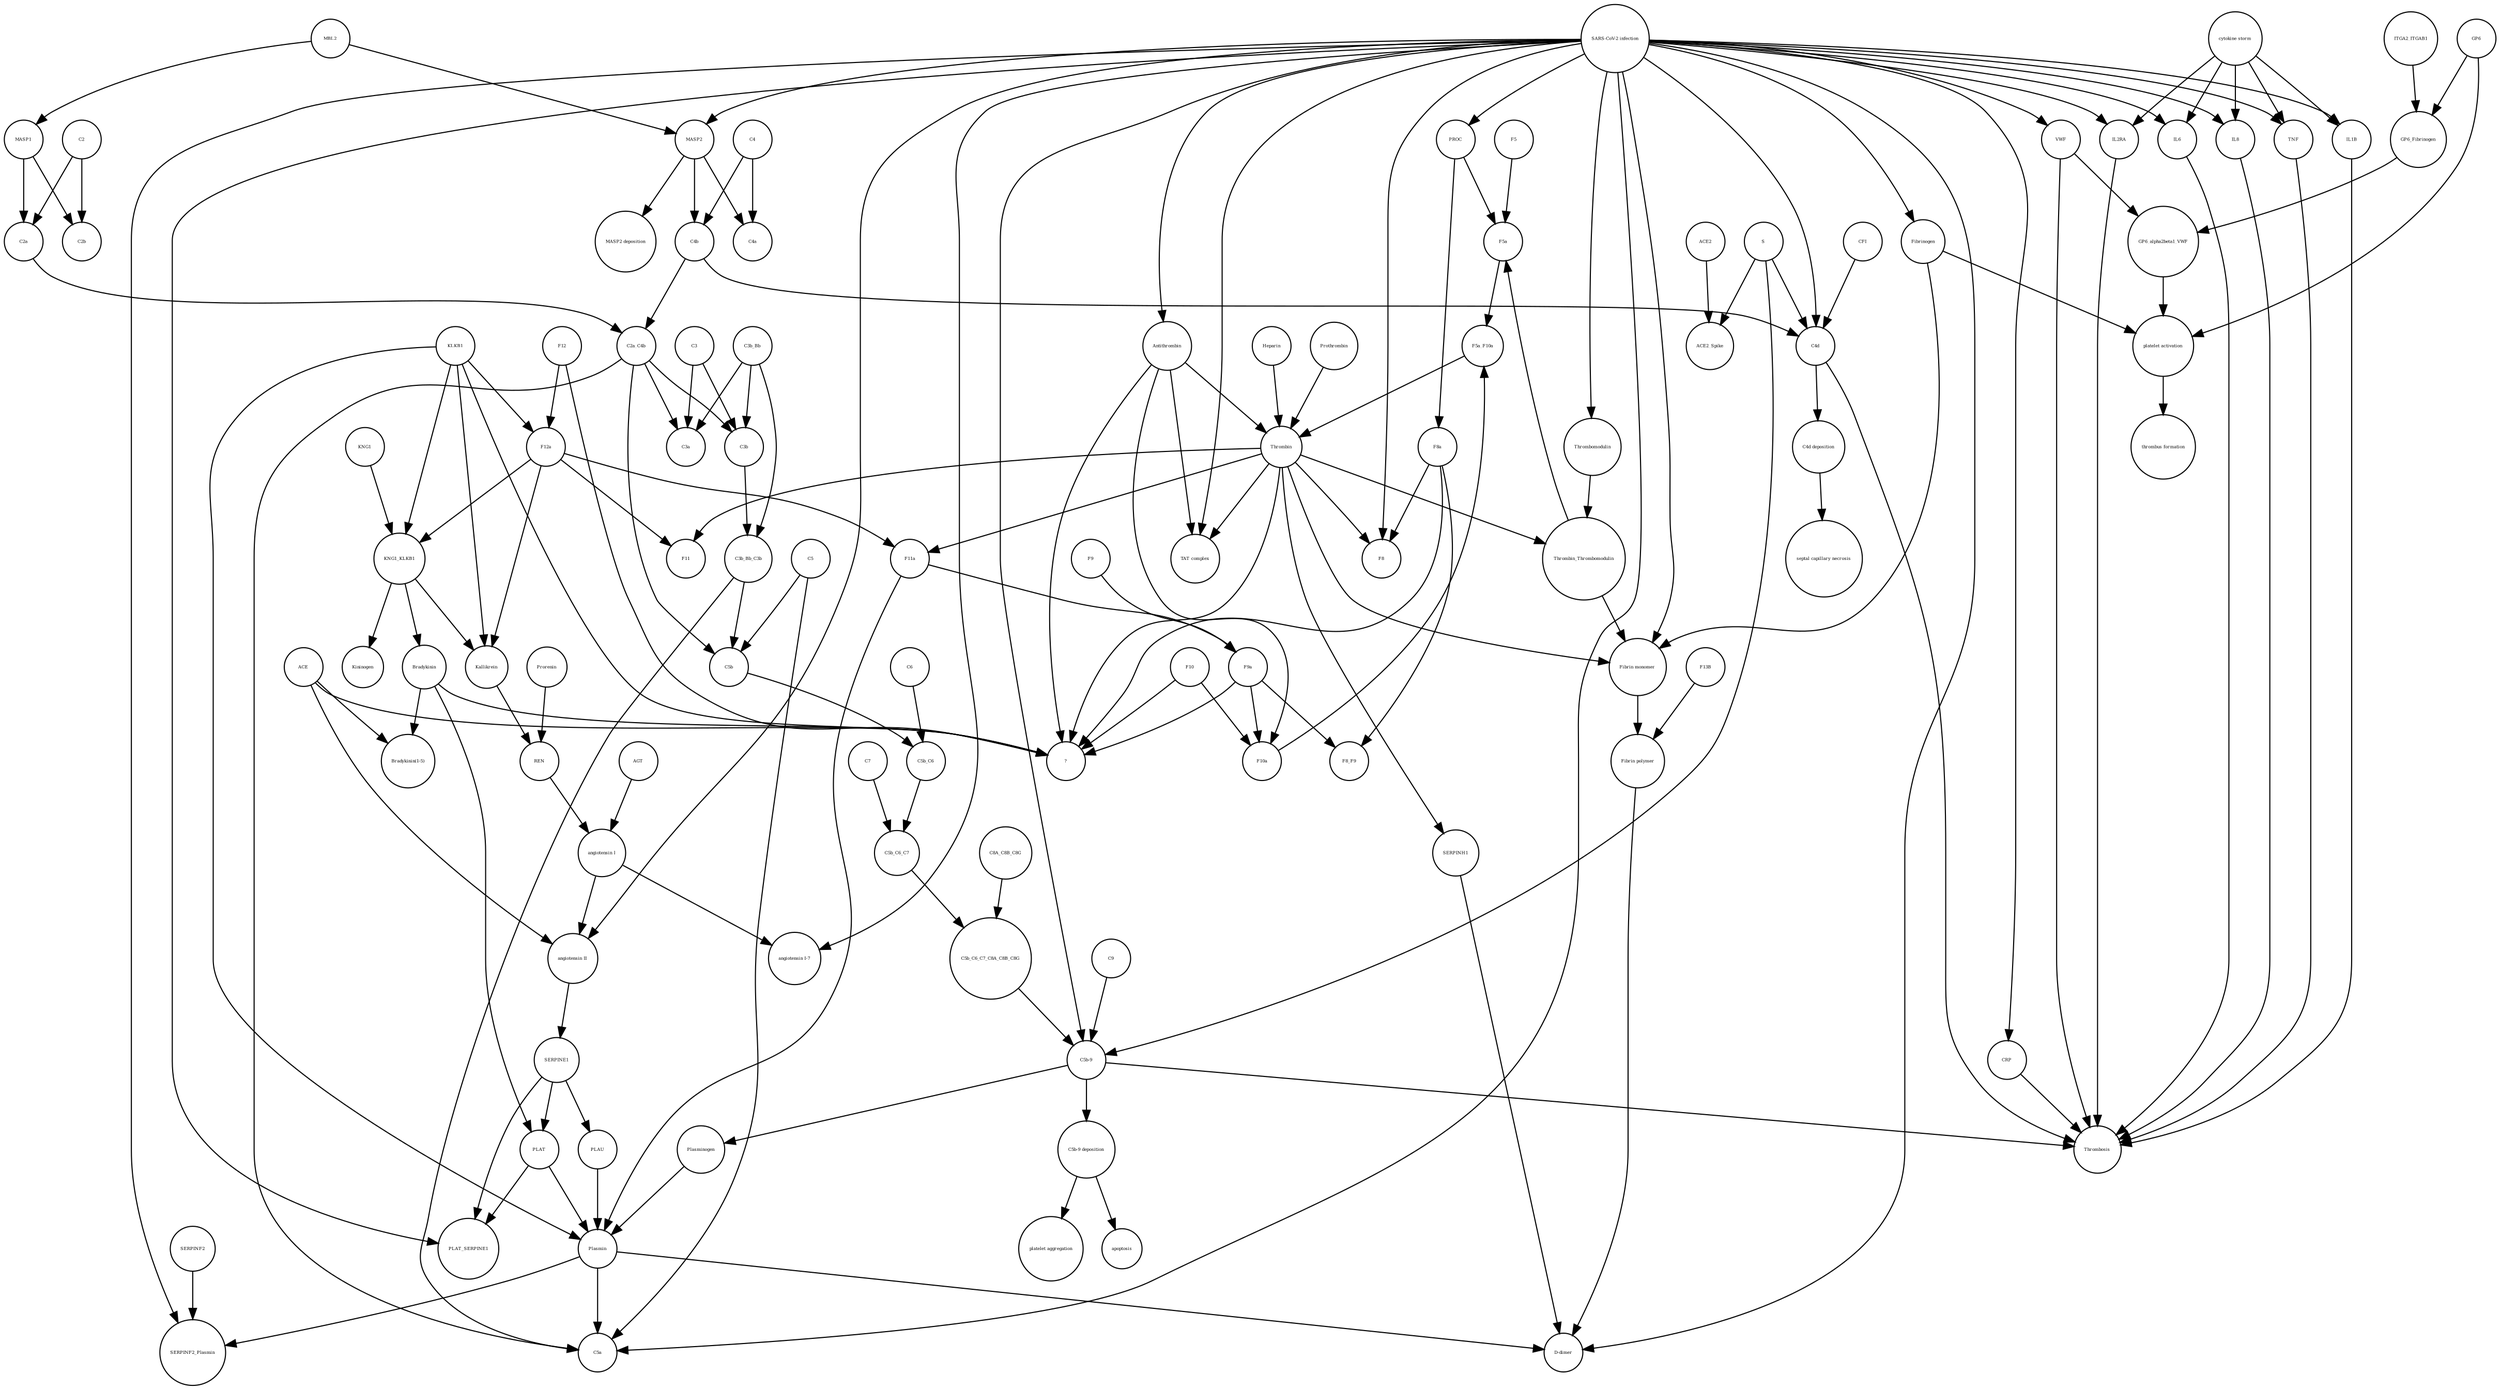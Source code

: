 strict digraph  {
SERPINF2_Plasmin [annotation="", bipartite=0, cls=complex, fontsize=4, label=SERPINF2_Plasmin, shape=circle];
C4a [annotation="", bipartite=0, cls=macromolecule, fontsize=4, label=C4a, shape=circle];
CFI [annotation="urn_miriam_hgnc_HGNC%3A2771", bipartite=0, cls=macromolecule, fontsize=4, label=CFI, shape=circle];
SERPINH1 [annotation="urn_miriam_hgnc_HGNC%3A1546", bipartite=0, cls=macromolecule, fontsize=4, label=SERPINH1, shape=circle];
C3 [annotation="urn_miriam_hgnc_HGNC%3A1318", bipartite=0, cls=macromolecule, fontsize=4, label=C3, shape=circle];
apoptosis [annotation="urn_miriam_obo.go_GO%3A0006915", bipartite=0, cls=phenotype, fontsize=4, label=apoptosis, shape=circle];
SERPINE1 [annotation="urn_miriam_hgnc_HGNC%3A8593", bipartite=0, cls=macromolecule, fontsize=4, label=SERPINE1, shape=circle];
"angiotensin I" [annotation="urn_miriam_obo.chebi_CHEBI%3A2718", bipartite=0, cls="simple chemical", fontsize=4, label="angiotensin I", shape=circle];
F12a [annotation="urn_miriam_hgnc_HGNC%3A3530", bipartite=0, cls=macromolecule, fontsize=4, label=F12a, shape=circle];
Kininogen [annotation="urn_miriam_hgnc_HGNC%3A6383", bipartite=0, cls=macromolecule, fontsize=4, label=Kininogen, shape=circle];
C3a [annotation="", bipartite=0, cls=macromolecule, fontsize=4, label=C3a, shape=circle];
"TAT complex" [annotation=urn_miriam_pubmed_22930518, bipartite=0, cls=complex, fontsize=4, label="TAT complex", shape=circle];
C5b [annotation="", bipartite=0, cls=macromolecule, fontsize=4, label=C5b, shape=circle];
"MASP2 deposition" [annotation="", bipartite=0, cls=phenotype, fontsize=4, label="MASP2 deposition", shape=circle];
"angiotensin I-7" [annotation="urn_miriam_obo.chebi_CHEBI%3A55438", bipartite=0, cls="simple chemical", fontsize=4, label="angiotensin I-7", shape=circle];
PLAU [annotation="", bipartite=0, cls=macromolecule, fontsize=4, label=PLAU, shape=circle];
C4d [annotation="", bipartite=0, cls=macromolecule, fontsize=4, label=C4d, shape=circle];
F10a [annotation="urn_miriam_hgnc_HGNC%3A3528", bipartite=0, cls=macromolecule, fontsize=4, label=F10a, shape=circle];
TNF [annotation=urn_miriam_hgnc_11892, bipartite=0, cls=macromolecule, fontsize=4, label=TNF, shape=circle];
F11a [annotation="urn_miriam_hgnc_HGNC%3A3529", bipartite=0, cls=macromolecule, fontsize=4, label=F11a, shape=circle];
Heparin [annotation="urn_miriam_pubmed_708377|urn_miriam_obo.chebi_CHEBI%3A28304", bipartite=0, cls="simple chemical", fontsize=4, label=Heparin, shape=circle];
ACE [annotation="urn_miriam_hgnc_HGNC%3A2707", bipartite=0, cls=macromolecule, fontsize=4, label=ACE, shape=circle];
REN [annotation="urn_miriam_hgnc_HGNC%3A9958", bipartite=0, cls=macromolecule, fontsize=4, label=REN, shape=circle];
C2a_C4b [annotation="", bipartite=0, cls=complex, fontsize=4, label=C2a_C4b, shape=circle];
Thrombin [annotation="urn_miriam_hgnc_HGNC%3A3535", bipartite=0, cls=macromolecule, fontsize=4, label=Thrombin, shape=circle];
C5b_C6_C7 [annotation=urn_miriam_pubmed_28630159, bipartite=0, cls=complex, fontsize=4, label=C5b_C6_C7, shape=circle];
KNG1_KLKB1 [annotation=urn_miriam_pubmed_17598838, bipartite=0, cls=complex, fontsize=4, label=KNG1_KLKB1, shape=circle];
"C5b-9" [annotation="", bipartite=0, cls=complex, fontsize=4, label="C5b-9", shape=circle];
Plasminogen [annotation="urn_miriam_hgnc_HGNC%3A9071", bipartite=0, cls=macromolecule, fontsize=4, label=Plasminogen, shape=circle];
F11 [annotation="urn_miriam_hgnc_HGNC%3A3529", bipartite=0, cls=macromolecule, fontsize=4, label=F11, shape=circle];
F5a [annotation="urn_miriam_hgnc_HGNC%3A3542", bipartite=0, cls=macromolecule, fontsize=4, label=F5a, shape=circle];
C3b_Bb_C3b [annotation="urn_miriam_pubmed_12440962|urn_miriam_brenda_34.4.21.47", bipartite=0, cls=complex, fontsize=4, label=C3b_Bb_C3b, shape=circle];
C2 [annotation="urn_miriam_hgnc_HGNC%3A1248", bipartite=0, cls=macromolecule, fontsize=4, label=C2, shape=circle];
C2a [annotation="", bipartite=0, cls=macromolecule, fontsize=4, label=C2a, shape=circle];
Bradykinin [annotation="urn_miriam_obo.chebi_CHEBI%3A3165", bipartite=0, cls=macromolecule, fontsize=4, label=Bradykinin, shape=circle];
F5a_F10a [annotation=urn_miriam_pubmed_2303476, bipartite=0, cls=complex, fontsize=4, label=F5a_F10a, shape=circle];
F13B [annotation="", bipartite=0, cls=macromolecule, fontsize=4, label=F13B, shape=circle];
Kallikrein [annotation=urn_miriam_hgnc_6371, bipartite=0, cls=macromolecule, fontsize=4, label=Kallikrein, shape=circle];
F8 [annotation="urn_miriam_hgnc_HGNC%3A3546", bipartite=0, cls=macromolecule, fontsize=4, label=F8, shape=circle];
S [annotation="urn_miriam_uniprot_P0DTC2|urn_miriam_uniprot_P59594", bipartite=0, cls=macromolecule, fontsize=4, label=S, shape=circle];
ITGA2_ITGAB1 [annotation="urn_miriam_intact_EBI-16428357", bipartite=0, cls=complex, fontsize=4, label=ITGA2_ITGAB1, shape=circle];
"septal capillary necrosis" [annotation="", bipartite=0, cls=phenotype, fontsize=4, label="septal capillary necrosis", shape=circle];
"angiotensin II" [annotation="urn_miriam_obo.chebi_CHEBI%3A2718", bipartite=0, cls="simple chemical", fontsize=4, label="angiotensin II", shape=circle];
F5 [annotation="urn_miriam_hgnc_HGNC%3A3541", bipartite=0, cls=macromolecule, fontsize=4, label=F5, shape=circle];
PROC [annotation="urn_miriam_hgnc_HGNC%3A9451", bipartite=0, cls=macromolecule, fontsize=4, label=PROC, shape=circle];
C9 [annotation="urn_miriam_hgnc_HGNC%3A1358", bipartite=0, cls=macromolecule, fontsize=4, label=C9, shape=circle];
"C5b-9 deposition" [annotation="", bipartite=0, cls=phenotype, fontsize=4, label="C5b-9 deposition", shape=circle];
F12 [annotation="urn_miriam_hgnc_HGNC%3A3530", bipartite=0, cls=macromolecule, fontsize=4, label=F12, shape=circle];
"Bradykinin(1-5)" [annotation="", bipartite=0, cls=macromolecule, fontsize=4, label="Bradykinin(1-5)", shape=circle];
C5b_C6 [annotation="", bipartite=0, cls=complex, fontsize=4, label=C5b_C6, shape=circle];
VWF [annotation="urn_miriam_hgnc_HGNC%3A12726", bipartite=0, cls=macromolecule, fontsize=4, label=VWF, shape=circle];
C8A_C8B_C8G [annotation="", bipartite=0, cls=complex, fontsize=4, label=C8A_C8B_C8G, shape=circle];
MBL2 [annotation=urn_miriam_hgnc_6902, bipartite=0, cls=macromolecule, fontsize=4, label=MBL2, shape=circle];
Thrombin_Thrombomodulin [annotation="urn_miriam_pubmed_6282863|urn_miriam_taxonomy_9986", bipartite=0, cls=complex, fontsize=4, label=Thrombin_Thrombomodulin, shape=circle];
F8a [annotation="urn_miriam_hgnc_HGNC%3A3546", bipartite=0, cls=macromolecule, fontsize=4, label=F8a, shape=circle];
SERPINF2 [annotation="urn_miriam_hgnc_HGNC%3A9075", bipartite=0, cls=macromolecule, fontsize=4, label=SERPINF2, shape=circle];
C3b_Bb [annotation="urn_miriam_pubmed_12440962|urn_miriam_brenda_3.4.21.47", bipartite=0, cls=complex, fontsize=4, label=C3b_Bb, shape=circle];
Prorenin [annotation="", bipartite=0, cls=macromolecule, fontsize=4, label=Prorenin, shape=circle];
C2b [annotation="", bipartite=0, cls=macromolecule, fontsize=4, label=C2b, shape=circle];
"SARS-CoV-2 infection" [annotation=urn_miriam_taxonomy_2697049, bipartite=0, cls=phenotype, fontsize=4, label="SARS-CoV-2 infection", shape=circle];
C3b [annotation="", bipartite=0, cls=macromolecule, fontsize=4, label=C3b, shape=circle];
IL1B [annotation=urn_miriam_hgnc_5992, bipartite=0, cls=macromolecule, fontsize=4, label=IL1B, shape=circle];
IL2RA [annotation="urn_miriam_hgnc_HGNC%3A6008", bipartite=0, cls=macromolecule, fontsize=4, label=IL2RA, shape=circle];
MASP2 [annotation=urn_miriam_hgnc_6902, bipartite=0, cls=macromolecule, fontsize=4, label=MASP2, shape=circle];
AGT [annotation="urn_miriam_hgnc_HGNC%3A333", bipartite=0, cls=macromolecule, fontsize=4, label=AGT, shape=circle];
"D-dimer" [annotation=urn_miriam_pubmed_19008457, bipartite=0, cls=macromolecule, fontsize=4, label="D-dimer", shape=circle];
GP6 [annotation=urn_miriam_hgnc_14388, bipartite=0, cls=macromolecule, fontsize=4, label=GP6, shape=circle];
"cytokine storm" [annotation=urn_miriam_pubmed_2504360, bipartite=0, cls=phenotype, fontsize=4, label="cytokine storm", shape=circle];
"Fibrin monomer" [annotation="", bipartite=0, cls=macromolecule, fontsize=4, label="Fibrin monomer", shape=circle];
"platelet aggregation" [annotation="urn_miriam_obo.go_GO%3A0030168", bipartite=0, cls=phenotype, fontsize=4, label="platelet aggregation", shape=circle];
C5b_C6_C7_C8A_C8B_C8G [annotation=urn_miriam_pubmed_28630159, bipartite=0, cls=complex, fontsize=4, label=C5b_C6_C7_C8A_C8B_C8G, shape=circle];
F9a [annotation="", bipartite=0, cls=macromolecule, fontsize=4, label=F9a, shape=circle];
Antithrombin [annotation="urn_miriam_hgnc_HGNC%3A775", bipartite=0, cls=macromolecule, fontsize=4, label=Antithrombin, shape=circle];
"C4d deposition" [annotation="", bipartite=0, cls=phenotype, fontsize=4, label="C4d deposition", shape=circle];
IL6 [annotation=urn_miriam_hgnc_6018, bipartite=0, cls=macromolecule, fontsize=4, label=IL6, shape=circle];
C5 [annotation="urn_miriam_hgnc_HGNC%3A1331", bipartite=0, cls=macromolecule, fontsize=4, label=C5, shape=circle];
ACE2_Spike [annotation="", bipartite=0, cls=complex, fontsize=4, label=ACE2_Spike, shape=circle];
ACE2 [annotation="urn_miriam_hgnc_HGNC%3A13557", bipartite=0, cls=macromolecule, fontsize=4, label=ACE2, shape=circle];
MASP1 [annotation="urn_miriam_hgnc_HGNC%3A6901", bipartite=0, cls=macromolecule, fontsize=4, label=MASP1, shape=circle];
Prothrombin [annotation="urn_miriam_hgnc_HGNC%3A3535", bipartite=0, cls=macromolecule, fontsize=4, label=Prothrombin, shape=circle];
"?" [annotation="", bipartite=0, cls=macromolecule, fontsize=4, label="?", shape=circle];
IL8 [annotation="urn_miriam_hgnc_HGNC%3A6025", bipartite=0, cls=macromolecule, fontsize=4, label=IL8, shape=circle];
C4b [annotation="", bipartite=0, cls=macromolecule, fontsize=4, label=C4b, shape=circle];
C5a [annotation="", bipartite=0, cls=macromolecule, fontsize=4, label=C5a, shape=circle];
PLAT_SERPINE1 [annotation=urn_miriam_pubmed_22449964, bipartite=0, cls=complex, fontsize=4, label=PLAT_SERPINE1, shape=circle];
F8_F9 [annotation=urn_miriam_pubmed_22471307, bipartite=0, cls=complex, fontsize=4, label=F8_F9, shape=circle];
C6 [annotation="urn_miriam_hgnc_HGNC%3A1339", bipartite=0, cls=macromolecule, fontsize=4, label=C6, shape=circle];
KNG1 [annotation="urn_miriam_hgnc.symbol_6383", bipartite=0, cls=macromolecule, fontsize=4, label=KNG1, shape=circle];
C7 [annotation="urn_miriam_hgnc_HGNC%3A1346", bipartite=0, cls=macromolecule, fontsize=4, label=C7, shape=circle];
Thrombosis [annotation="urn_miriam_mesh_D013923|urn_miriam_mesh_D055806", bipartite=0, cls=phenotype, fontsize=4, label=Thrombosis, shape=circle];
Plasmin [annotation="urn_miriam_hgnc_HGNC%3A9051", bipartite=0, cls=macromolecule, fontsize=4, label=Plasmin, shape=circle];
CRP [annotation="urn_miriam_hgnc_HGNC%3A2367", bipartite=0, cls=macromolecule, fontsize=4, label=CRP, shape=circle];
PLAT [annotation="urn_miriam_hgnc_HGNC%3A9051", bipartite=0, cls=macromolecule, fontsize=4, label=PLAT, shape=circle];
C4 [annotation="", bipartite=0, cls=macromolecule, fontsize=4, label=C4, shape=circle];
"Fibrin polymer" [annotation="", bipartite=0, cls=macromolecule, fontsize=4, label="Fibrin polymer", shape=circle];
F10 [annotation="urn_miriam_hgnc_HGNC%3A3528", bipartite=0, cls=macromolecule, fontsize=4, label=F10, shape=circle];
"platelet activation" [annotation="urn_miriam_obo.go_GO%3A0030168", bipartite=0, cls=phenotype, fontsize=4, label="platelet activation", shape=circle];
"thrombus formation" [annotation="", bipartite=0, cls=phenotype, fontsize=4, label="thrombus formation", shape=circle];
F9 [annotation="urn_miriam_hgnc_HGNC%3A35531", bipartite=0, cls=macromolecule, fontsize=4, label=F9, shape=circle];
GP6_Fibrinogen [annotation="", bipartite=0, cls=complex, fontsize=4, label=GP6_Fibrinogen, shape=circle];
KLKB1 [annotation=urn_miriam_hgnc_6371, bipartite=0, cls=macromolecule, fontsize=4, label=KLKB1, shape=circle];
Fibrinogen [annotation=urn_miriam_pubmed_19296670, bipartite=0, cls=complex, fontsize=4, label=Fibrinogen, shape=circle];
GP6_alpha2beta1_VWF [annotation="", bipartite=0, cls=complex, fontsize=4, label=GP6_alpha2beta1_VWF, shape=circle];
Thrombomodulin [annotation="urn_miriam_hgnc_HGNC%3A11784", bipartite=0, cls=macromolecule, fontsize=4, label=Thrombomodulin, shape=circle];
CFI -> C4d  [annotation=urn_miriam_pubmed_19362461, interaction_type=catalysis];
SERPINH1 -> "D-dimer"  [annotation="urn_miriam_pubmed_29096812|urn_miriam_pubmed_10574983", interaction_type=catalysis];
C3 -> C3b  [annotation="", interaction_type=production];
C3 -> C3a  [annotation="", interaction_type=production];
SERPINE1 -> PLAU  [annotation=urn_miriam_pubmed_21199867, interaction_type=inhibition];
SERPINE1 -> PLAT  [annotation="urn_miriam_pubmed_10373228|urn_miriam_pubmed_2769655", interaction_type=inhibition];
SERPINE1 -> PLAT_SERPINE1  [annotation="", interaction_type=production];
"angiotensin I" -> "angiotensin I-7"  [annotation="", interaction_type=production];
"angiotensin I" -> "angiotensin II"  [annotation="", interaction_type=production];
F12a -> KNG1_KLKB1  [annotation=urn_miriam_pubmed_7944388, interaction_type=catalysis];
F12a -> F11  [annotation="", interaction_type=production];
F12a -> F11a  [annotation="", interaction_type=production];
F12a -> Kallikrein  [annotation=urn_miriam_pubmed_21304106, interaction_type=catalysis];
C5b -> C5b_C6  [annotation="", interaction_type=production];
PLAU -> Plasmin  [annotation=urn_miriam_pubmed_3850647, interaction_type=catalysis];
C4d -> Thrombosis  [annotation="", interaction_type=production];
C4d -> "C4d deposition"  [annotation="", interaction_type=production];
F10a -> F5a_F10a  [annotation="", interaction_type=production];
TNF -> Thrombosis  [annotation="", interaction_type=production];
F11a -> Plasmin  [annotation=urn_miriam_pubmed_3850647, interaction_type=catalysis];
F11a -> F9a  [annotation=urn_miriam_pubmed_9100000, interaction_type=catalysis];
Heparin -> Thrombin  [annotation=urn_miriam_pubmed_15853774, interaction_type=catalysis];
ACE -> "angiotensin II"  [annotation="urn_miriam_taxonomy_9606|urn_miriam_pubmed_190881|urn_miriam_pubmed_10969042", interaction_type=catalysis];
ACE -> "?"  [annotation=urn_miriam_pubmed_10969042, interaction_type=catalysis];
ACE -> "Bradykinin(1-5)"  [annotation=urn_miriam_pubmed_10969042, interaction_type=catalysis];
REN -> "angiotensin I"  [annotation="urn_miriam_pubmed_10585461|urn_miriam_pubmed_30934934|urn_miriam_pubmed_6172448|urn_miriam_taxonomy_9606", interaction_type=catalysis];
C2a_C4b -> C5a  [annotation=urn_miriam_pubmed_28630159, interaction_type=catalysis];
C2a_C4b -> C5b  [annotation=urn_miriam_pubmed_28630159, interaction_type=catalysis];
C2a_C4b -> C3b  [annotation=urn_miriam_pubmed_12440962, interaction_type=catalysis];
C2a_C4b -> C3a  [annotation=urn_miriam_pubmed_12440962, interaction_type=catalysis];
Thrombin -> "Fibrin monomer"  [annotation="urn_miriam_pubmed_6282863|urn_miriam_pubmed_28228446", interaction_type=catalysis];
Thrombin -> "?"  [annotation=urn_miriam_pubmed_15746105, interaction_type=catalysis];
Thrombin -> F8  [annotation=urn_miriam_pubmed_15746105, interaction_type=catalysis];
Thrombin -> F11  [annotation="urn_miriam_pubmed_21304106|urn_miriam_pubmed_8631976", interaction_type=catalysis];
Thrombin -> F11a  [annotation="urn_miriam_pubmed_21304106|urn_miriam_pubmed_8631976", interaction_type=catalysis];
Thrombin -> "TAT complex"  [annotation="", interaction_type=production];
Thrombin -> SERPINH1  [annotation=urn_miriam_pubmed_23809134, interaction_type=catalysis];
Thrombin -> Thrombin_Thrombomodulin  [annotation="", interaction_type=production];
C5b_C6_C7 -> C5b_C6_C7_C8A_C8B_C8G  [annotation="", interaction_type=production];
KNG1_KLKB1 -> Kininogen  [annotation=urn_miriam_isbn_9781482204049, interaction_type=catalysis];
KNG1_KLKB1 -> Kallikrein  [annotation=urn_miriam_isbn_9781482204049, interaction_type=catalysis];
KNG1_KLKB1 -> Bradykinin  [annotation=urn_miriam_isbn_9781482204049, interaction_type=catalysis];
"C5b-9" -> Plasminogen  [annotation="", interaction_type=production];
"C5b-9" -> Thrombosis  [annotation="", interaction_type=production];
"C5b-9" -> "C5b-9 deposition"  [annotation="", interaction_type=production];
Plasminogen -> Plasmin  [annotation="", interaction_type=production];
F5a -> F5a_F10a  [annotation="", interaction_type=production];
C3b_Bb_C3b -> C5a  [annotation=urn_miriam_pubmed_28630159, interaction_type=catalysis];
C3b_Bb_C3b -> C5b  [annotation=urn_miriam_pubmed_28630159, interaction_type=catalysis];
C2 -> C2b  [annotation="", interaction_type=production];
C2 -> C2a  [annotation="", interaction_type=production];
C2a -> C2a_C4b  [annotation="", interaction_type=production];
Bradykinin -> PLAT  [annotation="urn_miriam_pubmed_10373228|urn_miriam_pubmed_2769655", interaction_type=catalysis];
Bradykinin -> "?"  [annotation="", interaction_type=production];
Bradykinin -> "Bradykinin(1-5)"  [annotation="", interaction_type=production];
F5a_F10a -> Thrombin  [annotation="urn_miriam_pubmed_4430674|urn_miriam_pubmed_3818642", interaction_type=catalysis];
F13B -> "Fibrin polymer"  [annotation="urn_miriam_pubmed_29096812|urn_miriam_pubmed_7577232", interaction_type=catalysis];
Kallikrein -> REN  [annotation=urn_miriam_pubmed_12793984, interaction_type=catalysis];
S -> C4d  [annotation="", interaction_type=production];
S -> ACE2_Spike  [annotation="", interaction_type=production];
S -> "C5b-9"  [annotation="", interaction_type=production];
ITGA2_ITGAB1 -> GP6_Fibrinogen  [annotation="", interaction_type=production];
"angiotensin II" -> SERPINE1  [annotation="", interaction_type=production];
F5 -> F5a  [annotation="", interaction_type=production];
PROC -> F5a  [annotation="urn_miriam_pubmed_6282863|urn_miriam_pubmed_6572921|urn_miriam_pubmed_2322551", interaction_type=inhibition];
PROC -> F8a  [annotation="", interaction_type=production];
C9 -> "C5b-9"  [annotation="", interaction_type=production];
"C5b-9 deposition" -> apoptosis  [annotation="", interaction_type=production];
"C5b-9 deposition" -> "platelet aggregation"  [annotation="", interaction_type=production];
F12 -> "?"  [annotation="", interaction_type=production];
F12 -> F12a  [annotation="", interaction_type=production];
C5b_C6 -> C5b_C6_C7  [annotation="", interaction_type=production];
VWF -> GP6_alpha2beta1_VWF  [annotation="", interaction_type=production];
VWF -> Thrombosis  [annotation="", interaction_type=production];
C8A_C8B_C8G -> C5b_C6_C7_C8A_C8B_C8G  [annotation="", interaction_type=production];
MBL2 -> MASP2  [annotation="", interaction_type=production];
MBL2 -> MASP1  [annotation="", interaction_type=production];
Thrombin_Thrombomodulin -> "Fibrin monomer"  [annotation="urn_miriam_pubmed_6282863|urn_miriam_pubmed_28228446", interaction_type=inhibition];
Thrombin_Thrombomodulin -> F5a  [annotation="urn_miriam_pubmed_6282863|urn_miriam_pubmed_6572921|urn_miriam_pubmed_2322551", interaction_type=inhibition];
F8a -> "?"  [annotation="", interaction_type=production];
F8a -> F8  [annotation="", interaction_type=production];
F8a -> F8_F9  [annotation="", interaction_type=production];
SERPINF2 -> SERPINF2_Plasmin  [annotation="", interaction_type=production];
C3b_Bb -> C3b_Bb_C3b  [annotation="", interaction_type=production];
C3b_Bb -> C3b  [annotation=urn_miriam_pubmed_12440962, interaction_type=catalysis];
C3b_Bb -> C3a  [annotation=urn_miriam_pubmed_12440962, interaction_type=catalysis];
Prorenin -> REN  [annotation="", interaction_type=production];
"SARS-CoV-2 infection" -> F8  [annotation="", interaction_type=production];
"SARS-CoV-2 infection" -> "angiotensin I-7"  [annotation=urn_miriam_pubmed_23392115, interaction_type=inhibition];
"SARS-CoV-2 infection" -> Antithrombin  [annotation="", interaction_type=production];
"SARS-CoV-2 infection" -> C4d  [annotation="", interaction_type=production];
"SARS-CoV-2 infection" -> IL2RA  [annotation=urn_miriam_pubmed_32286245, interaction_type=stimulation];
"SARS-CoV-2 infection" -> CRP  [annotation="", interaction_type=production];
"SARS-CoV-2 infection" -> PROC  [annotation="", interaction_type=production];
"SARS-CoV-2 infection" -> "C5b-9"  [annotation="", interaction_type=production];
"SARS-CoV-2 infection" -> TNF  [annotation=urn_miriam_pubmed_32504360, interaction_type=stimulation];
"SARS-CoV-2 infection" -> PLAT_SERPINE1  [annotation="", interaction_type=production];
"SARS-CoV-2 infection" -> IL6  [annotation=urn_miriam_pubmed_32286245, interaction_type=stimulation];
"SARS-CoV-2 infection" -> Fibrinogen  [annotation="", interaction_type=production];
"SARS-CoV-2 infection" -> "D-dimer"  [annotation="", interaction_type=production];
"SARS-CoV-2 infection" -> VWF  [annotation="", interaction_type=production];
"SARS-CoV-2 infection" -> MASP2  [annotation="", interaction_type=production];
"SARS-CoV-2 infection" -> "angiotensin II"  [annotation=urn_miriam_pubmed_32048163, interaction_type=catalysis];
"SARS-CoV-2 infection" -> C5a  [annotation="", interaction_type=production];
"SARS-CoV-2 infection" -> SERPINF2_Plasmin  [annotation="", interaction_type=production];
"SARS-CoV-2 infection" -> IL1B  [annotation=urn_miriam_pubmed_32171193, interaction_type=stimulation];
"SARS-CoV-2 infection" -> "Fibrin monomer"  [annotation="", interaction_type=production];
"SARS-CoV-2 infection" -> "TAT complex"  [annotation="", interaction_type=production];
"SARS-CoV-2 infection" -> Thrombomodulin  [annotation="", interaction_type=production];
"SARS-CoV-2 infection" -> IL8  [annotation=urn_miriam_pubmed_32286245, interaction_type=stimulation];
C3b -> C3b_Bb_C3b  [annotation="", interaction_type=production];
IL1B -> Thrombosis  [annotation="", interaction_type=production];
IL2RA -> Thrombosis  [annotation="", interaction_type=production];
MASP2 -> C4a  [annotation=urn_miriam_pubmed_21664989, interaction_type=catalysis];
MASP2 -> C4b  [annotation=urn_miriam_pubmed_21664989, interaction_type=catalysis];
MASP2 -> "MASP2 deposition"  [annotation="", interaction_type=production];
AGT -> "angiotensin I"  [annotation="", interaction_type=production];
GP6 -> GP6_Fibrinogen  [annotation="", interaction_type=production];
GP6 -> "platelet activation"  [annotation="urn_miriam_pubmed_29472360|urn_miriam_taxonomy_10090", interaction_type=catalysis];
"cytokine storm" -> TNF  [annotation="", interaction_type=production];
"cytokine storm" -> IL8  [annotation="", interaction_type=production];
"cytokine storm" -> IL6  [annotation="", interaction_type=production];
"cytokine storm" -> IL2RA  [annotation="", interaction_type=production];
"cytokine storm" -> IL1B  [annotation="", interaction_type=production];
"Fibrin monomer" -> "Fibrin polymer"  [annotation="", interaction_type=production];
C5b_C6_C7_C8A_C8B_C8G -> "C5b-9"  [annotation="", interaction_type=production];
F9a -> F8_F9  [annotation="", interaction_type=production];
F9a -> "?"  [annotation="urn_miriam_pubmed_11551226|urn_miriam_pubmed_15853774", interaction_type=catalysis];
F9a -> F10a  [annotation="urn_miriam_pubmed_11551226|urn_miriam_pubmed_15853774", interaction_type=catalysis];
Antithrombin -> Thrombin  [annotation=urn_miriam_pubmed_15853774, interaction_type=inhibition];
Antithrombin -> "TAT complex"  [annotation="", interaction_type=production];
Antithrombin -> "?"  [annotation="urn_miriam_pubmed_11551226|urn_miriam_pubmed_15853774", interaction_type=inhibition];
Antithrombin -> F10a  [annotation="urn_miriam_pubmed_11551226|urn_miriam_pubmed_15853774", interaction_type=inhibition];
"C4d deposition" -> "septal capillary necrosis"  [annotation="", interaction_type=production];
IL6 -> Thrombosis  [annotation="", interaction_type=production];
C5 -> C5a  [annotation="", interaction_type=production];
C5 -> C5b  [annotation="", interaction_type=production];
ACE2 -> ACE2_Spike  [annotation="", interaction_type=production];
MASP1 -> C2b  [annotation=urn_miriam_pubmed_10946292, interaction_type=catalysis];
MASP1 -> C2a  [annotation=urn_miriam_pubmed_10946292, interaction_type=catalysis];
Prothrombin -> Thrombin  [annotation="", interaction_type=production];
IL8 -> Thrombosis  [annotation="", interaction_type=production];
C4b -> C4d  [annotation="", interaction_type=production];
C4b -> C2a_C4b  [annotation="", interaction_type=production];
C6 -> C5b_C6  [annotation="", interaction_type=production];
KNG1 -> KNG1_KLKB1  [annotation="", interaction_type=production];
C7 -> C5b_C6_C7  [annotation="", interaction_type=production];
Plasmin -> SERPINF2_Plasmin  [annotation="", interaction_type=production];
Plasmin -> "D-dimer"  [annotation="urn_miriam_pubmed_29096812|urn_miriam_pubmed_10574983", interaction_type=catalysis];
Plasmin -> C5a  [annotation="", interaction_type=production];
CRP -> Thrombosis  [annotation="", interaction_type=production];
PLAT -> Plasmin  [annotation=urn_miriam_pubmed_3850647, interaction_type=catalysis];
PLAT -> PLAT_SERPINE1  [annotation="", interaction_type=production];
C4 -> C4a  [annotation="", interaction_type=production];
C4 -> C4b  [annotation="", interaction_type=production];
"Fibrin polymer" -> "D-dimer"  [annotation="", interaction_type=production];
F10 -> "?"  [annotation="", interaction_type=production];
F10 -> F10a  [annotation="", interaction_type=production];
"platelet activation" -> "thrombus formation"  [annotation="", interaction_type=production];
F9 -> F9a  [annotation="", interaction_type=production];
GP6_Fibrinogen -> GP6_alpha2beta1_VWF  [annotation="", interaction_type=production];
KLKB1 -> F12a  [annotation=urn_miriam_pubmed_21304106, interaction_type=catalysis];
KLKB1 -> "?"  [annotation=urn_miriam_pubmed_21304106, interaction_type=catalysis];
KLKB1 -> Plasmin  [annotation=urn_miriam_pubmed_3850647, interaction_type=catalysis];
KLKB1 -> Kallikrein  [annotation="", interaction_type=production];
KLKB1 -> KNG1_KLKB1  [annotation="", interaction_type=production];
Fibrinogen -> "platelet activation"  [annotation="", interaction_type=production];
Fibrinogen -> "Fibrin monomer"  [annotation="", interaction_type=production];
GP6_alpha2beta1_VWF -> "platelet activation"  [annotation="", interaction_type=production];
Thrombomodulin -> Thrombin_Thrombomodulin  [annotation="", interaction_type=production];
}
